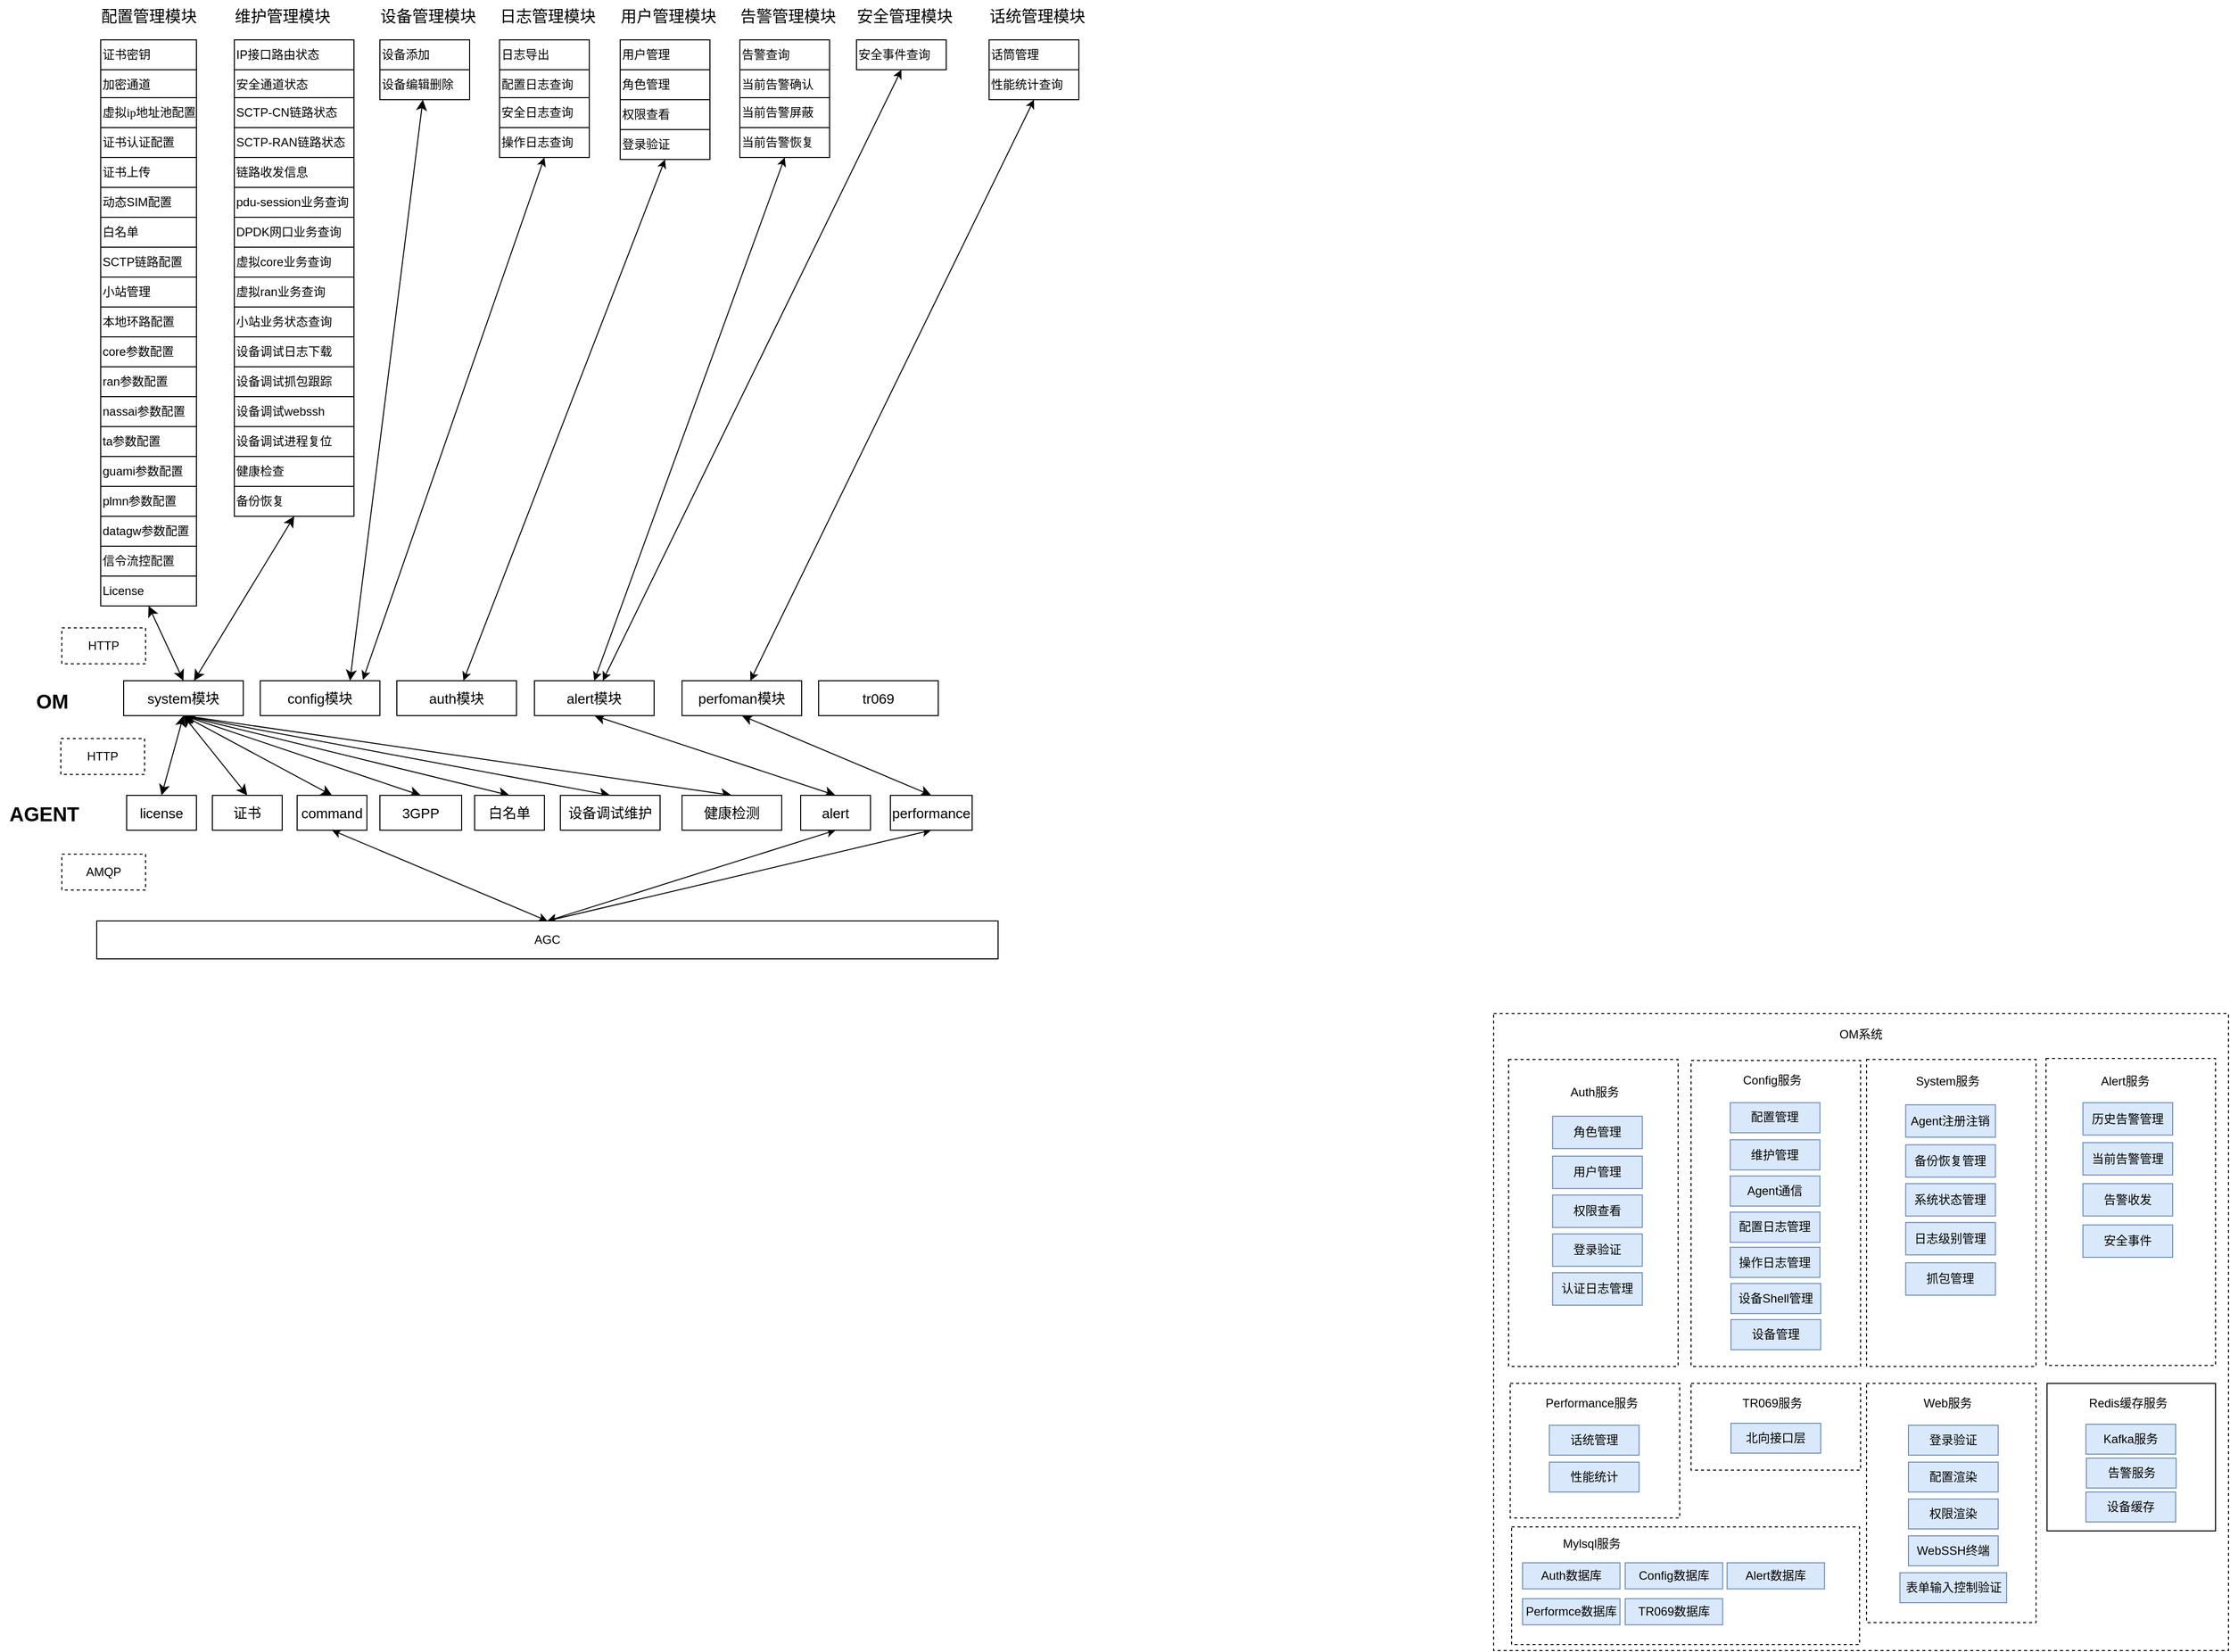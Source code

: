 <mxfile version="22.1.17" type="github">
  <diagram name="第 1 页" id="DEjIbC8M0QPoEUeSra0J">
    <mxGraphModel dx="1129" dy="-222" grid="0" gridSize="10" guides="1" tooltips="1" connect="1" arrows="1" fold="1" page="0" pageScale="1" pageWidth="827" pageHeight="1169" math="0" shadow="0">
      <root>
        <mxCell id="0" />
        <mxCell id="1" parent="0" />
        <mxCell id="6QcQfjJBbUapgguKm4HS-189" value="" style="whiteSpace=wrap;html=1;dashed=1;" vertex="1" parent="1">
          <mxGeometry x="1565" y="1985" width="737" height="639" as="geometry" />
        </mxCell>
        <mxCell id="rQOuPGtzIIbg4ZmECWrg-153" value="配置管理模块" style="text;html=1;align=center;verticalAlign=middle;resizable=0;points=[];autosize=1;strokeColor=none;fillColor=none;fontSize=16;" parent="1" vertex="1">
          <mxGeometry x="159" y="968" width="114" height="31" as="geometry" />
        </mxCell>
        <mxCell id="rQOuPGtzIIbg4ZmECWrg-155" value="证书密钥" style="whiteSpace=wrap;html=1;fontSize=12;align=left;spacing=2;spacingTop=0;" parent="1" vertex="1">
          <mxGeometry x="168" y="1008" width="96" height="30" as="geometry" />
        </mxCell>
        <mxCell id="rQOuPGtzIIbg4ZmECWrg-156" value="加密通道" style="whiteSpace=wrap;html=1;fontSize=12;align=left;spacing=2;spacingTop=0;" parent="1" vertex="1">
          <mxGeometry x="168" y="1038" width="96" height="30" as="geometry" />
        </mxCell>
        <mxCell id="rQOuPGtzIIbg4ZmECWrg-157" value="虚拟&lt;span style=&quot;font-size: 12px; font-family: &amp;quot;Times New Roman&amp;quot;, serif;&quot; lang=&quot;EN-US&quot;&gt;ip&lt;/span&gt;&lt;span style=&quot;font-size: 12px; font-family: 宋体;&quot;&gt;地址池配置&lt;/span&gt;" style="whiteSpace=wrap;html=1;fontSize=12;align=left;spacing=2;spacingTop=0;" parent="1" vertex="1">
          <mxGeometry x="168" y="1066" width="96" height="30" as="geometry" />
        </mxCell>
        <mxCell id="rQOuPGtzIIbg4ZmECWrg-159" value="证书认证配置" style="whiteSpace=wrap;html=1;fontSize=12;align=left;spacing=2;spacingTop=0;" parent="1" vertex="1">
          <mxGeometry x="168" y="1096" width="96" height="30" as="geometry" />
        </mxCell>
        <mxCell id="rQOuPGtzIIbg4ZmECWrg-160" value="白名单" style="whiteSpace=wrap;html=1;fontSize=12;align=left;spacing=2;spacingTop=0;" parent="1" vertex="1">
          <mxGeometry x="168" y="1186" width="96" height="30" as="geometry" />
        </mxCell>
        <mxCell id="rQOuPGtzIIbg4ZmECWrg-161" value="小站管理" style="whiteSpace=wrap;html=1;fontSize=12;align=left;spacing=2;spacingTop=0;" parent="1" vertex="1">
          <mxGeometry x="168" y="1246" width="96" height="30" as="geometry" />
        </mxCell>
        <mxCell id="rQOuPGtzIIbg4ZmECWrg-162" value="SCTP链路配置" style="whiteSpace=wrap;html=1;fontSize=12;align=left;spacing=2;spacingTop=0;" parent="1" vertex="1">
          <mxGeometry x="168" y="1216" width="96" height="30" as="geometry" />
        </mxCell>
        <mxCell id="rQOuPGtzIIbg4ZmECWrg-163" value="本地环路配置" style="whiteSpace=wrap;html=1;fontSize=12;align=left;spacing=2;spacingTop=0;" parent="1" vertex="1">
          <mxGeometry x="168" y="1276" width="96" height="30" as="geometry" />
        </mxCell>
        <mxCell id="rQOuPGtzIIbg4ZmECWrg-164" value="动态SIM配置" style="whiteSpace=wrap;html=1;fontSize=12;align=left;spacing=2;spacingTop=0;" parent="1" vertex="1">
          <mxGeometry x="168" y="1156" width="96" height="30" as="geometry" />
        </mxCell>
        <mxCell id="rQOuPGtzIIbg4ZmECWrg-272" style="edgeStyle=none;curved=1;rounded=0;orthogonalLoop=1;jettySize=auto;html=1;exitX=0.5;exitY=1;exitDx=0;exitDy=0;entryX=0.5;entryY=0;entryDx=0;entryDy=0;fontSize=12;startSize=8;endSize=8;startArrow=classic;startFill=1;" parent="1" source="rQOuPGtzIIbg4ZmECWrg-166" target="rQOuPGtzIIbg4ZmECWrg-244" edge="1">
          <mxGeometry relative="1" as="geometry" />
        </mxCell>
        <mxCell id="rQOuPGtzIIbg4ZmECWrg-166" value="License" style="whiteSpace=wrap;html=1;fontSize=12;align=left;spacing=2;spacingTop=0;" parent="1" vertex="1">
          <mxGeometry x="168" y="1546" width="96" height="30" as="geometry" />
        </mxCell>
        <mxCell id="rQOuPGtzIIbg4ZmECWrg-169" value="ran参数配置" style="whiteSpace=wrap;html=1;fontSize=12;align=left;spacing=2;spacingTop=0;" parent="1" vertex="1">
          <mxGeometry x="168" y="1336" width="96" height="30" as="geometry" />
        </mxCell>
        <mxCell id="rQOuPGtzIIbg4ZmECWrg-170" value="ta参数配置" style="whiteSpace=wrap;html=1;fontSize=12;align=left;spacing=2;spacingTop=0;" parent="1" vertex="1">
          <mxGeometry x="168" y="1396" width="96" height="30" as="geometry" />
        </mxCell>
        <mxCell id="rQOuPGtzIIbg4ZmECWrg-171" value="nassai参数配置" style="whiteSpace=wrap;html=1;fontSize=12;align=left;spacing=2;spacingTop=0;" parent="1" vertex="1">
          <mxGeometry x="168" y="1366" width="96" height="30" as="geometry" />
        </mxCell>
        <mxCell id="rQOuPGtzIIbg4ZmECWrg-172" value="guami参数配置" style="whiteSpace=wrap;html=1;fontSize=12;align=left;spacing=2;spacingTop=0;" parent="1" vertex="1">
          <mxGeometry x="168" y="1426" width="96" height="30" as="geometry" />
        </mxCell>
        <mxCell id="rQOuPGtzIIbg4ZmECWrg-173" value="core参数配置" style="whiteSpace=wrap;html=1;fontSize=12;align=left;spacing=2;spacingTop=0;" parent="1" vertex="1">
          <mxGeometry x="168" y="1306" width="96" height="30" as="geometry" />
        </mxCell>
        <mxCell id="rQOuPGtzIIbg4ZmECWrg-174" value="datagw参数配置" style="whiteSpace=wrap;html=1;fontSize=12;align=left;spacing=2;spacingTop=0;" parent="1" vertex="1">
          <mxGeometry x="168" y="1486" width="96" height="30" as="geometry" />
        </mxCell>
        <mxCell id="rQOuPGtzIIbg4ZmECWrg-176" value="信令流控配置" style="whiteSpace=wrap;html=1;fontSize=12;align=left;spacing=2;spacingTop=0;" parent="1" vertex="1">
          <mxGeometry x="168" y="1516" width="96" height="30" as="geometry" />
        </mxCell>
        <mxCell id="rQOuPGtzIIbg4ZmECWrg-178" value="plmn参数配置" style="whiteSpace=wrap;html=1;fontSize=12;align=left;spacing=2;spacingTop=0;" parent="1" vertex="1">
          <mxGeometry x="168" y="1456" width="96" height="30" as="geometry" />
        </mxCell>
        <mxCell id="rQOuPGtzIIbg4ZmECWrg-179" value="证书上传" style="whiteSpace=wrap;html=1;fontSize=12;align=left;spacing=2;spacingTop=0;" parent="1" vertex="1">
          <mxGeometry x="168" y="1126" width="96" height="30" as="geometry" />
        </mxCell>
        <mxCell id="rQOuPGtzIIbg4ZmECWrg-181" value="维护管理模块" style="text;html=1;align=center;verticalAlign=middle;resizable=0;points=[];autosize=1;strokeColor=none;fillColor=none;fontSize=16;" parent="1" vertex="1">
          <mxGeometry x="293" y="968" width="114" height="31" as="geometry" />
        </mxCell>
        <mxCell id="rQOuPGtzIIbg4ZmECWrg-182" value="IP接口路由状态" style="whiteSpace=wrap;html=1;fontSize=12;align=left;spacing=2;spacingTop=0;" parent="1" vertex="1">
          <mxGeometry x="302" y="1008" width="120" height="30" as="geometry" />
        </mxCell>
        <mxCell id="rQOuPGtzIIbg4ZmECWrg-183" value="安全通道状态" style="whiteSpace=wrap;html=1;fontSize=12;align=left;spacing=2;spacingTop=0;" parent="1" vertex="1">
          <mxGeometry x="302" y="1038" width="120" height="30" as="geometry" />
        </mxCell>
        <mxCell id="rQOuPGtzIIbg4ZmECWrg-184" value="SCTP-CN链路状态" style="whiteSpace=wrap;html=1;fontSize=12;align=left;spacing=2;spacingTop=0;" parent="1" vertex="1">
          <mxGeometry x="302" y="1066" width="120" height="30" as="geometry" />
        </mxCell>
        <mxCell id="rQOuPGtzIIbg4ZmECWrg-185" value="SCTP-RAN链路状态" style="whiteSpace=wrap;html=1;fontSize=12;align=left;spacing=2;spacingTop=0;" parent="1" vertex="1">
          <mxGeometry x="302" y="1096" width="120" height="30" as="geometry" />
        </mxCell>
        <mxCell id="rQOuPGtzIIbg4ZmECWrg-186" value="DPDK网口业务查询" style="whiteSpace=wrap;html=1;fontSize=12;align=left;spacing=2;spacingTop=0;" parent="1" vertex="1">
          <mxGeometry x="302" y="1186" width="120" height="30" as="geometry" />
        </mxCell>
        <mxCell id="rQOuPGtzIIbg4ZmECWrg-187" value="虚拟ran业务查询" style="whiteSpace=wrap;html=1;fontSize=12;align=left;spacing=2;spacingTop=0;" parent="1" vertex="1">
          <mxGeometry x="302" y="1246" width="120" height="30" as="geometry" />
        </mxCell>
        <mxCell id="rQOuPGtzIIbg4ZmECWrg-188" value="虚拟core业务查询" style="whiteSpace=wrap;html=1;fontSize=12;align=left;spacing=2;spacingTop=0;" parent="1" vertex="1">
          <mxGeometry x="302" y="1216" width="120" height="30" as="geometry" />
        </mxCell>
        <mxCell id="rQOuPGtzIIbg4ZmECWrg-189" value="小站业务状态查询" style="whiteSpace=wrap;html=1;fontSize=12;align=left;spacing=2;spacingTop=0;" parent="1" vertex="1">
          <mxGeometry x="302" y="1276" width="120" height="30" as="geometry" />
        </mxCell>
        <mxCell id="rQOuPGtzIIbg4ZmECWrg-190" value="pdu-session业务查询" style="whiteSpace=wrap;html=1;fontSize=12;align=left;spacing=2;spacingTop=0;" parent="1" vertex="1">
          <mxGeometry x="302" y="1156" width="120" height="30" as="geometry" />
        </mxCell>
        <mxCell id="rQOuPGtzIIbg4ZmECWrg-192" value="设备调试抓包跟踪" style="whiteSpace=wrap;html=1;fontSize=12;align=left;spacing=2;spacingTop=0;" parent="1" vertex="1">
          <mxGeometry x="302" y="1336" width="120" height="30" as="geometry" />
        </mxCell>
        <mxCell id="rQOuPGtzIIbg4ZmECWrg-193" value="设备调试进程复位" style="whiteSpace=wrap;html=1;fontSize=12;align=left;spacing=2;spacingTop=0;" parent="1" vertex="1">
          <mxGeometry x="302" y="1396" width="120" height="30" as="geometry" />
        </mxCell>
        <mxCell id="rQOuPGtzIIbg4ZmECWrg-194" value="设备调试webssh" style="whiteSpace=wrap;html=1;fontSize=12;align=left;spacing=2;spacingTop=0;" parent="1" vertex="1">
          <mxGeometry x="302" y="1366" width="120" height="30" as="geometry" />
        </mxCell>
        <mxCell id="rQOuPGtzIIbg4ZmECWrg-195" value="健康检查" style="whiteSpace=wrap;html=1;fontSize=12;align=left;spacing=2;spacingTop=0;" parent="1" vertex="1">
          <mxGeometry x="302" y="1426" width="120" height="30" as="geometry" />
        </mxCell>
        <mxCell id="rQOuPGtzIIbg4ZmECWrg-196" value="设备调试日志下载" style="whiteSpace=wrap;html=1;fontSize=12;align=left;spacing=2;spacingTop=0;" parent="1" vertex="1">
          <mxGeometry x="302" y="1306" width="120" height="30" as="geometry" />
        </mxCell>
        <mxCell id="rQOuPGtzIIbg4ZmECWrg-276" style="edgeStyle=none;curved=1;rounded=0;orthogonalLoop=1;jettySize=auto;html=1;exitX=0.5;exitY=1;exitDx=0;exitDy=0;fontSize=12;startSize=8;endSize=8;startArrow=classic;startFill=1;" parent="1" source="rQOuPGtzIIbg4ZmECWrg-199" target="rQOuPGtzIIbg4ZmECWrg-244" edge="1">
          <mxGeometry relative="1" as="geometry" />
        </mxCell>
        <mxCell id="rQOuPGtzIIbg4ZmECWrg-199" value="备份恢复" style="whiteSpace=wrap;html=1;fontSize=12;align=left;spacing=2;spacingTop=0;" parent="1" vertex="1">
          <mxGeometry x="302" y="1456" width="120" height="30" as="geometry" />
        </mxCell>
        <mxCell id="rQOuPGtzIIbg4ZmECWrg-200" value="链路收发信息" style="whiteSpace=wrap;html=1;fontSize=12;align=left;spacing=2;spacingTop=0;" parent="1" vertex="1">
          <mxGeometry x="302" y="1126" width="120" height="30" as="geometry" />
        </mxCell>
        <mxCell id="rQOuPGtzIIbg4ZmECWrg-202" value="告警管理模块" style="text;html=1;align=center;verticalAlign=middle;resizable=0;points=[];autosize=1;strokeColor=none;fillColor=none;fontSize=16;" parent="1" vertex="1">
          <mxGeometry x="800" y="968" width="114" height="31" as="geometry" />
        </mxCell>
        <mxCell id="rQOuPGtzIIbg4ZmECWrg-203" value="告警查询" style="whiteSpace=wrap;html=1;fontSize=12;align=left;spacing=2;spacingTop=0;" parent="1" vertex="1">
          <mxGeometry x="809" y="1008" width="90" height="30" as="geometry" />
        </mxCell>
        <mxCell id="rQOuPGtzIIbg4ZmECWrg-204" value="当前告警确认" style="whiteSpace=wrap;html=1;fontSize=12;align=left;spacing=2;spacingTop=0;" parent="1" vertex="1">
          <mxGeometry x="809" y="1038" width="90" height="30" as="geometry" />
        </mxCell>
        <mxCell id="rQOuPGtzIIbg4ZmECWrg-205" value="当前告警屏蔽" style="whiteSpace=wrap;html=1;fontSize=12;align=left;spacing=2;spacingTop=0;" parent="1" vertex="1">
          <mxGeometry x="809" y="1066" width="90" height="30" as="geometry" />
        </mxCell>
        <mxCell id="MGpcBs6N29of94yibkw6-12" style="rounded=0;orthogonalLoop=1;jettySize=auto;html=1;exitX=0.5;exitY=1;exitDx=0;exitDy=0;entryX=0.5;entryY=0;entryDx=0;entryDy=0;startArrow=classic;startFill=1;" parent="1" source="rQOuPGtzIIbg4ZmECWrg-219" target="rQOuPGtzIIbg4ZmECWrg-246" edge="1">
          <mxGeometry relative="1" as="geometry" />
        </mxCell>
        <mxCell id="rQOuPGtzIIbg4ZmECWrg-219" value="当前告警恢复" style="whiteSpace=wrap;html=1;fontSize=12;align=left;spacing=2;spacingTop=0;" parent="1" vertex="1">
          <mxGeometry x="809" y="1096" width="90" height="30" as="geometry" />
        </mxCell>
        <mxCell id="rQOuPGtzIIbg4ZmECWrg-220" value="日志管理模块" style="text;html=1;align=center;verticalAlign=middle;resizable=0;points=[];autosize=1;strokeColor=none;fillColor=none;fontSize=16;" parent="1" vertex="1">
          <mxGeometry x="559" y="968" width="114" height="31" as="geometry" />
        </mxCell>
        <mxCell id="rQOuPGtzIIbg4ZmECWrg-221" value="日志导出" style="whiteSpace=wrap;html=1;fontSize=12;align=left;spacing=2;spacingTop=0;" parent="1" vertex="1">
          <mxGeometry x="568" y="1008" width="90" height="30" as="geometry" />
        </mxCell>
        <mxCell id="rQOuPGtzIIbg4ZmECWrg-222" value="配置日志查询" style="whiteSpace=wrap;html=1;fontSize=12;align=left;spacing=2;spacingTop=0;" parent="1" vertex="1">
          <mxGeometry x="568" y="1038" width="90" height="30" as="geometry" />
        </mxCell>
        <mxCell id="rQOuPGtzIIbg4ZmECWrg-223" value="安全日志查询" style="whiteSpace=wrap;html=1;fontSize=12;align=left;spacing=2;spacingTop=0;" parent="1" vertex="1">
          <mxGeometry x="568" y="1066" width="90" height="30" as="geometry" />
        </mxCell>
        <mxCell id="rQOuPGtzIIbg4ZmECWrg-224" value="操作日志查询" style="whiteSpace=wrap;html=1;fontSize=12;align=left;spacing=2;spacingTop=0;" parent="1" vertex="1">
          <mxGeometry x="568" y="1096" width="90" height="30" as="geometry" />
        </mxCell>
        <mxCell id="rQOuPGtzIIbg4ZmECWrg-225" value="话统管理模块" style="text;html=1;align=center;verticalAlign=middle;resizable=0;points=[];autosize=1;strokeColor=none;fillColor=none;fontSize=16;" parent="1" vertex="1">
          <mxGeometry x="1050" y="968" width="114" height="31" as="geometry" />
        </mxCell>
        <mxCell id="rQOuPGtzIIbg4ZmECWrg-226" value="话筒管理" style="whiteSpace=wrap;html=1;fontSize=12;align=left;spacing=2;spacingTop=0;" parent="1" vertex="1">
          <mxGeometry x="1059" y="1008" width="90" height="30" as="geometry" />
        </mxCell>
        <mxCell id="MGpcBs6N29of94yibkw6-14" style="rounded=0;orthogonalLoop=1;jettySize=auto;html=1;exitX=0.5;exitY=1;exitDx=0;exitDy=0;startArrow=classic;startFill=1;" parent="1" source="rQOuPGtzIIbg4ZmECWrg-227" target="rQOuPGtzIIbg4ZmECWrg-242" edge="1">
          <mxGeometry relative="1" as="geometry" />
        </mxCell>
        <mxCell id="rQOuPGtzIIbg4ZmECWrg-227" value="性能统计查询" style="whiteSpace=wrap;html=1;fontSize=12;align=left;spacing=2;spacingTop=0;" parent="1" vertex="1">
          <mxGeometry x="1059" y="1038" width="90" height="30" as="geometry" />
        </mxCell>
        <mxCell id="rQOuPGtzIIbg4ZmECWrg-230" value="设备管理模块" style="text;html=1;align=center;verticalAlign=middle;resizable=0;points=[];autosize=1;strokeColor=none;fillColor=none;fontSize=16;" parent="1" vertex="1">
          <mxGeometry x="439" y="968" width="114" height="31" as="geometry" />
        </mxCell>
        <mxCell id="rQOuPGtzIIbg4ZmECWrg-231" value="设备添加" style="whiteSpace=wrap;html=1;fontSize=12;align=left;spacing=2;spacingTop=0;" parent="1" vertex="1">
          <mxGeometry x="448" y="1008" width="90" height="30" as="geometry" />
        </mxCell>
        <mxCell id="rQOuPGtzIIbg4ZmECWrg-280" style="edgeStyle=none;curved=1;rounded=0;orthogonalLoop=1;jettySize=auto;html=1;entryX=0.75;entryY=0;entryDx=0;entryDy=0;fontSize=12;startSize=8;endSize=8;startArrow=classic;startFill=1;" parent="1" source="rQOuPGtzIIbg4ZmECWrg-232" target="rQOuPGtzIIbg4ZmECWrg-240" edge="1">
          <mxGeometry relative="1" as="geometry" />
        </mxCell>
        <mxCell id="rQOuPGtzIIbg4ZmECWrg-232" value="设备编辑删除" style="whiteSpace=wrap;html=1;fontSize=12;align=left;spacing=2;spacingTop=0;" parent="1" vertex="1">
          <mxGeometry x="448" y="1038" width="90" height="30" as="geometry" />
        </mxCell>
        <mxCell id="rQOuPGtzIIbg4ZmECWrg-233" value="安全管理模块" style="text;html=1;align=center;verticalAlign=middle;resizable=0;points=[];autosize=1;strokeColor=none;fillColor=none;fontSize=16;" parent="1" vertex="1">
          <mxGeometry x="917" y="968" width="114" height="31" as="geometry" />
        </mxCell>
        <mxCell id="MGpcBs6N29of94yibkw6-13" style="rounded=0;orthogonalLoop=1;jettySize=auto;html=1;exitX=0.5;exitY=1;exitDx=0;exitDy=0;startArrow=classic;startFill=1;" parent="1" source="rQOuPGtzIIbg4ZmECWrg-234" target="rQOuPGtzIIbg4ZmECWrg-246" edge="1">
          <mxGeometry relative="1" as="geometry" />
        </mxCell>
        <mxCell id="rQOuPGtzIIbg4ZmECWrg-234" value="安全事件查询" style="whiteSpace=wrap;html=1;fontSize=12;align=left;spacing=2;spacingTop=0;" parent="1" vertex="1">
          <mxGeometry x="926" y="1008" width="90" height="30" as="geometry" />
        </mxCell>
        <mxCell id="rQOuPGtzIIbg4ZmECWrg-239" value="auth模块" style="whiteSpace=wrap;html=1;fontSize=14;align=center;spacing=2;spacingTop=0;" parent="1" vertex="1">
          <mxGeometry x="465" y="1651" width="120" height="35" as="geometry" />
        </mxCell>
        <mxCell id="rQOuPGtzIIbg4ZmECWrg-240" value="config模块" style="whiteSpace=wrap;html=1;fontSize=14;align=center;spacing=2;spacingTop=0;" parent="1" vertex="1">
          <mxGeometry x="328" y="1651" width="120" height="35" as="geometry" />
        </mxCell>
        <mxCell id="rQOuPGtzIIbg4ZmECWrg-270" style="edgeStyle=none;curved=1;rounded=0;orthogonalLoop=1;jettySize=auto;html=1;exitX=0.5;exitY=1;exitDx=0;exitDy=0;entryX=0.5;entryY=0;entryDx=0;entryDy=0;fontSize=12;startSize=8;endSize=8;startArrow=classic;startFill=1;" parent="1" source="rQOuPGtzIIbg4ZmECWrg-242" target="rQOuPGtzIIbg4ZmECWrg-255" edge="1">
          <mxGeometry relative="1" as="geometry" />
        </mxCell>
        <mxCell id="rQOuPGtzIIbg4ZmECWrg-242" value="perfoman模块" style="whiteSpace=wrap;html=1;fontSize=14;align=center;spacing=2;spacingTop=0;" parent="1" vertex="1">
          <mxGeometry x="751" y="1651" width="120" height="35" as="geometry" />
        </mxCell>
        <mxCell id="rQOuPGtzIIbg4ZmECWrg-264" style="edgeStyle=none;curved=1;rounded=0;orthogonalLoop=1;jettySize=auto;html=1;exitX=0.5;exitY=1;exitDx=0;exitDy=0;entryX=0.5;entryY=0;entryDx=0;entryDy=0;fontSize=12;startSize=8;endSize=8;startArrow=classic;startFill=1;" parent="1" source="rQOuPGtzIIbg4ZmECWrg-244" target="rQOuPGtzIIbg4ZmECWrg-251" edge="1">
          <mxGeometry relative="1" as="geometry" />
        </mxCell>
        <mxCell id="rQOuPGtzIIbg4ZmECWrg-265" style="edgeStyle=none;curved=1;rounded=0;orthogonalLoop=1;jettySize=auto;html=1;exitX=0.5;exitY=1;exitDx=0;exitDy=0;entryX=0.5;entryY=0;entryDx=0;entryDy=0;fontSize=12;startSize=8;endSize=8;startArrow=classic;startFill=1;" parent="1" source="rQOuPGtzIIbg4ZmECWrg-244" target="rQOuPGtzIIbg4ZmECWrg-252" edge="1">
          <mxGeometry relative="1" as="geometry" />
        </mxCell>
        <mxCell id="rQOuPGtzIIbg4ZmECWrg-266" style="edgeStyle=none;curved=1;rounded=0;orthogonalLoop=1;jettySize=auto;html=1;exitX=0.5;exitY=1;exitDx=0;exitDy=0;entryX=0.5;entryY=0;entryDx=0;entryDy=0;fontSize=12;startSize=8;endSize=8;startArrow=classic;startFill=1;" parent="1" source="rQOuPGtzIIbg4ZmECWrg-244" target="rQOuPGtzIIbg4ZmECWrg-253" edge="1">
          <mxGeometry relative="1" as="geometry" />
        </mxCell>
        <mxCell id="rQOuPGtzIIbg4ZmECWrg-267" style="edgeStyle=none;curved=1;rounded=0;orthogonalLoop=1;jettySize=auto;html=1;exitX=0.5;exitY=1;exitDx=0;exitDy=0;entryX=0.5;entryY=0;entryDx=0;entryDy=0;fontSize=12;startSize=8;endSize=8;startArrow=classic;startFill=1;" parent="1" source="rQOuPGtzIIbg4ZmECWrg-244" target="rQOuPGtzIIbg4ZmECWrg-258" edge="1">
          <mxGeometry relative="1" as="geometry" />
        </mxCell>
        <mxCell id="rQOuPGtzIIbg4ZmECWrg-268" style="edgeStyle=none;curved=1;rounded=0;orthogonalLoop=1;jettySize=auto;html=1;exitX=0.5;exitY=1;exitDx=0;exitDy=0;entryX=0.5;entryY=0;entryDx=0;entryDy=0;fontSize=12;startSize=8;endSize=8;startArrow=classic;startFill=1;" parent="1" source="rQOuPGtzIIbg4ZmECWrg-244" target="rQOuPGtzIIbg4ZmECWrg-257" edge="1">
          <mxGeometry relative="1" as="geometry" />
        </mxCell>
        <mxCell id="rQOuPGtzIIbg4ZmECWrg-269" style="edgeStyle=none;curved=1;rounded=0;orthogonalLoop=1;jettySize=auto;html=1;exitX=0.5;exitY=1;exitDx=0;exitDy=0;entryX=0.5;entryY=0;entryDx=0;entryDy=0;fontSize=12;startSize=8;endSize=8;startArrow=classic;startFill=1;" parent="1" source="rQOuPGtzIIbg4ZmECWrg-244" target="rQOuPGtzIIbg4ZmECWrg-260" edge="1">
          <mxGeometry relative="1" as="geometry" />
        </mxCell>
        <mxCell id="rQOuPGtzIIbg4ZmECWrg-279" style="edgeStyle=none;curved=1;rounded=0;orthogonalLoop=1;jettySize=auto;html=1;exitX=0.5;exitY=1;exitDx=0;exitDy=0;entryX=0.5;entryY=0;entryDx=0;entryDy=0;fontSize=12;startSize=8;endSize=8;startArrow=classic;startFill=1;" parent="1" source="rQOuPGtzIIbg4ZmECWrg-244" target="rQOuPGtzIIbg4ZmECWrg-277" edge="1">
          <mxGeometry relative="1" as="geometry" />
        </mxCell>
        <mxCell id="rQOuPGtzIIbg4ZmECWrg-244" value="system模块" style="whiteSpace=wrap;html=1;fontSize=14;align=center;spacing=2;spacingTop=0;" parent="1" vertex="1">
          <mxGeometry x="191" y="1651" width="120" height="35" as="geometry" />
        </mxCell>
        <mxCell id="rQOuPGtzIIbg4ZmECWrg-271" style="edgeStyle=none;curved=1;rounded=0;orthogonalLoop=1;jettySize=auto;html=1;exitX=0.5;exitY=1;exitDx=0;exitDy=0;entryX=0.5;entryY=0;entryDx=0;entryDy=0;fontSize=12;startSize=8;endSize=8;startArrow=classic;startFill=1;" parent="1" source="rQOuPGtzIIbg4ZmECWrg-246" target="rQOuPGtzIIbg4ZmECWrg-254" edge="1">
          <mxGeometry relative="1" as="geometry" />
        </mxCell>
        <mxCell id="rQOuPGtzIIbg4ZmECWrg-246" value="alert模块" style="whiteSpace=wrap;html=1;fontSize=14;align=center;spacing=2;spacingTop=0;" parent="1" vertex="1">
          <mxGeometry x="603" y="1651" width="120" height="35" as="geometry" />
        </mxCell>
        <mxCell id="rQOuPGtzIIbg4ZmECWrg-247" value="tr069" style="whiteSpace=wrap;html=1;fontSize=14;align=center;spacing=2;spacingTop=0;" parent="1" vertex="1">
          <mxGeometry x="888" y="1651" width="120" height="35" as="geometry" />
        </mxCell>
        <mxCell id="rQOuPGtzIIbg4ZmECWrg-248" value="OM" style="text;html=1;align=center;verticalAlign=middle;resizable=0;points=[];autosize=1;strokeColor=none;fillColor=none;fontSize=20;fontStyle=1" parent="1" vertex="1">
          <mxGeometry x="93" y="1653" width="51" height="36" as="geometry" />
        </mxCell>
        <mxCell id="rQOuPGtzIIbg4ZmECWrg-249" value="AGENT" style="text;html=1;align=center;verticalAlign=middle;resizable=0;points=[];autosize=1;strokeColor=none;fillColor=none;fontSize=20;fontStyle=1" parent="1" vertex="1">
          <mxGeometry x="67" y="1765.5" width="87" height="36" as="geometry" />
        </mxCell>
        <mxCell id="rQOuPGtzIIbg4ZmECWrg-251" value="license" style="whiteSpace=wrap;html=1;fontSize=14;align=center;spacing=2;spacingTop=0;" parent="1" vertex="1">
          <mxGeometry x="194" y="1766" width="70" height="35" as="geometry" />
        </mxCell>
        <mxCell id="rQOuPGtzIIbg4ZmECWrg-252" value="证书" style="whiteSpace=wrap;html=1;fontSize=14;align=center;spacing=2;spacingTop=0;" parent="1" vertex="1">
          <mxGeometry x="280" y="1766" width="70" height="35" as="geometry" />
        </mxCell>
        <mxCell id="MGpcBs6N29of94yibkw6-16" style="rounded=0;orthogonalLoop=1;jettySize=auto;html=1;exitX=0.5;exitY=1;exitDx=0;exitDy=0;entryX=0.5;entryY=0;entryDx=0;entryDy=0;startArrow=classic;startFill=1;" parent="1" source="rQOuPGtzIIbg4ZmECWrg-253" target="MGpcBs6N29of94yibkw6-15" edge="1">
          <mxGeometry relative="1" as="geometry" />
        </mxCell>
        <mxCell id="rQOuPGtzIIbg4ZmECWrg-253" value="command" style="whiteSpace=wrap;html=1;fontSize=14;align=center;spacing=2;spacingTop=0;" parent="1" vertex="1">
          <mxGeometry x="365" y="1766" width="70" height="35" as="geometry" />
        </mxCell>
        <mxCell id="MGpcBs6N29of94yibkw6-17" style="rounded=0;orthogonalLoop=1;jettySize=auto;html=1;exitX=0.5;exitY=1;exitDx=0;exitDy=0;entryX=0.5;entryY=0;entryDx=0;entryDy=0;startArrow=classic;startFill=1;" parent="1" source="rQOuPGtzIIbg4ZmECWrg-254" target="MGpcBs6N29of94yibkw6-15" edge="1">
          <mxGeometry relative="1" as="geometry" />
        </mxCell>
        <mxCell id="rQOuPGtzIIbg4ZmECWrg-254" value="alert" style="whiteSpace=wrap;html=1;fontSize=14;align=center;spacing=2;spacingTop=0;" parent="1" vertex="1">
          <mxGeometry x="870" y="1766" width="70" height="35" as="geometry" />
        </mxCell>
        <mxCell id="MGpcBs6N29of94yibkw6-18" style="rounded=0;orthogonalLoop=1;jettySize=auto;html=1;exitX=0.5;exitY=1;exitDx=0;exitDy=0;entryX=0.5;entryY=0;entryDx=0;entryDy=0;startArrow=classic;startFill=1;" parent="1" source="rQOuPGtzIIbg4ZmECWrg-255" target="MGpcBs6N29of94yibkw6-15" edge="1">
          <mxGeometry relative="1" as="geometry" />
        </mxCell>
        <mxCell id="rQOuPGtzIIbg4ZmECWrg-255" value="performance" style="whiteSpace=wrap;html=1;fontSize=14;align=center;spacing=2;spacingTop=0;" parent="1" vertex="1">
          <mxGeometry x="960" y="1766" width="82" height="35" as="geometry" />
        </mxCell>
        <mxCell id="rQOuPGtzIIbg4ZmECWrg-257" value="白名单" style="whiteSpace=wrap;html=1;fontSize=14;align=center;spacing=2;spacingTop=0;" parent="1" vertex="1">
          <mxGeometry x="543" y="1766" width="70" height="35" as="geometry" />
        </mxCell>
        <mxCell id="rQOuPGtzIIbg4ZmECWrg-258" value="3GPP" style="whiteSpace=wrap;html=1;fontSize=14;align=center;spacing=2;spacingTop=0;" parent="1" vertex="1">
          <mxGeometry x="448" y="1766" width="82" height="35" as="geometry" />
        </mxCell>
        <mxCell id="rQOuPGtzIIbg4ZmECWrg-260" value="设备调试维护" style="whiteSpace=wrap;html=1;fontSize=14;align=center;spacing=2;spacingTop=0;" parent="1" vertex="1">
          <mxGeometry x="629" y="1766" width="100" height="35" as="geometry" />
        </mxCell>
        <mxCell id="rQOuPGtzIIbg4ZmECWrg-277" value="健康检测" style="whiteSpace=wrap;html=1;fontSize=14;align=center;spacing=2;spacingTop=0;" parent="1" vertex="1">
          <mxGeometry x="751" y="1766" width="100" height="35" as="geometry" />
        </mxCell>
        <mxCell id="MGpcBs6N29of94yibkw6-1" value="用户管理模块" style="text;html=1;align=center;verticalAlign=middle;resizable=0;points=[];autosize=1;strokeColor=none;fillColor=none;fontSize=16;" parent="1" vertex="1">
          <mxGeometry x="680" y="968" width="114" height="31" as="geometry" />
        </mxCell>
        <mxCell id="MGpcBs6N29of94yibkw6-2" value="用户管理" style="whiteSpace=wrap;html=1;fontSize=12;align=left;spacing=2;spacingTop=0;" parent="1" vertex="1">
          <mxGeometry x="689" y="1008" width="90" height="30" as="geometry" />
        </mxCell>
        <mxCell id="MGpcBs6N29of94yibkw6-5" value="角色管理" style="whiteSpace=wrap;html=1;fontSize=12;align=left;spacing=2;spacingTop=0;" parent="1" vertex="1">
          <mxGeometry x="689" y="1038" width="90" height="30" as="geometry" />
        </mxCell>
        <mxCell id="MGpcBs6N29of94yibkw6-6" value="权限查看" style="whiteSpace=wrap;html=1;fontSize=12;align=left;spacing=2;spacingTop=0;" parent="1" vertex="1">
          <mxGeometry x="689" y="1068" width="90" height="30" as="geometry" />
        </mxCell>
        <mxCell id="MGpcBs6N29of94yibkw6-10" value="" style="endArrow=classic;html=1;rounded=0;exitX=0.5;exitY=1;exitDx=0;exitDy=0;startArrow=classic;startFill=1;" parent="1" source="rQOuPGtzIIbg4ZmECWrg-224" edge="1">
          <mxGeometry width="50" height="50" relative="1" as="geometry">
            <mxPoint x="579" y="1266" as="sourcePoint" />
            <mxPoint x="431" y="1650" as="targetPoint" />
          </mxGeometry>
        </mxCell>
        <mxCell id="MGpcBs6N29of94yibkw6-15" value="AGC" style="whiteSpace=wrap;html=1;" parent="1" vertex="1">
          <mxGeometry x="164" y="1892" width="904" height="38" as="geometry" />
        </mxCell>
        <mxCell id="MGpcBs6N29of94yibkw6-23" style="rounded=0;orthogonalLoop=1;jettySize=auto;html=1;exitX=0.5;exitY=1;exitDx=0;exitDy=0;startArrow=classic;startFill=1;" parent="1" source="MGpcBs6N29of94yibkw6-22" target="rQOuPGtzIIbg4ZmECWrg-239" edge="1">
          <mxGeometry relative="1" as="geometry" />
        </mxCell>
        <mxCell id="MGpcBs6N29of94yibkw6-22" value="登录验证" style="whiteSpace=wrap;html=1;fontSize=12;align=left;spacing=2;spacingTop=0;" parent="1" vertex="1">
          <mxGeometry x="689" y="1098" width="90" height="30" as="geometry" />
        </mxCell>
        <mxCell id="MGpcBs6N29of94yibkw6-25" value="HTTP" style="whiteSpace=wrap;html=1;dashed=1;" parent="1" vertex="1">
          <mxGeometry x="129" y="1598" width="84" height="36" as="geometry" />
        </mxCell>
        <mxCell id="MGpcBs6N29of94yibkw6-26" value="HTTP" style="whiteSpace=wrap;html=1;dashed=1;" parent="1" vertex="1">
          <mxGeometry x="128" y="1709" width="84" height="36" as="geometry" />
        </mxCell>
        <mxCell id="MGpcBs6N29of94yibkw6-27" value="AMQP" style="whiteSpace=wrap;html=1;dashed=1;" parent="1" vertex="1">
          <mxGeometry x="129" y="1825" width="84" height="36" as="geometry" />
        </mxCell>
        <mxCell id="6QcQfjJBbUapgguKm4HS-177" value="" style="group" vertex="1" connectable="0" parent="1">
          <mxGeometry x="1939" y="2356" width="170" height="240" as="geometry" />
        </mxCell>
        <mxCell id="6QcQfjJBbUapgguKm4HS-164" value="" style="whiteSpace=wrap;html=1;dashed=1;" vertex="1" parent="6QcQfjJBbUapgguKm4HS-177">
          <mxGeometry width="170" height="240" as="geometry" />
        </mxCell>
        <mxCell id="6QcQfjJBbUapgguKm4HS-165" value="Web服务" style="text;html=1;strokeColor=none;fillColor=none;align=center;verticalAlign=middle;whiteSpace=wrap;rounded=0;" vertex="1" parent="6QcQfjJBbUapgguKm4HS-177">
          <mxGeometry x="15.25" y="5" width="133" height="30" as="geometry" />
        </mxCell>
        <mxCell id="6QcQfjJBbUapgguKm4HS-168" value="登录验证" style="whiteSpace=wrap;html=1;fontSize=12;align=center;spacing=2;spacingTop=0;fillColor=#dae8fc;strokeColor=#6c8ebf;" vertex="1" parent="6QcQfjJBbUapgguKm4HS-177">
          <mxGeometry x="42" y="42" width="90" height="30" as="geometry" />
        </mxCell>
        <mxCell id="6QcQfjJBbUapgguKm4HS-169" value="权限渲染" style="whiteSpace=wrap;html=1;fontSize=12;align=center;spacing=2;spacingTop=0;fillColor=#dae8fc;strokeColor=#6c8ebf;" vertex="1" parent="6QcQfjJBbUapgguKm4HS-177">
          <mxGeometry x="42" y="116" width="90" height="30" as="geometry" />
        </mxCell>
        <mxCell id="6QcQfjJBbUapgguKm4HS-170" value="配置渲染" style="whiteSpace=wrap;html=1;fontSize=12;align=center;spacing=2;spacingTop=0;fillColor=#dae8fc;strokeColor=#6c8ebf;" vertex="1" parent="6QcQfjJBbUapgguKm4HS-177">
          <mxGeometry x="42" y="79" width="90" height="30" as="geometry" />
        </mxCell>
        <mxCell id="6QcQfjJBbUapgguKm4HS-172" value="WebSSH终端" style="whiteSpace=wrap;html=1;fontSize=12;align=center;spacing=2;spacingTop=0;fillColor=#dae8fc;strokeColor=#6c8ebf;" vertex="1" parent="6QcQfjJBbUapgguKm4HS-177">
          <mxGeometry x="42" y="153" width="90" height="30" as="geometry" />
        </mxCell>
        <mxCell id="6QcQfjJBbUapgguKm4HS-173" value="表单输入控制验证" style="whiteSpace=wrap;html=1;fontSize=12;align=center;spacing=2;spacingTop=0;fillColor=#dae8fc;strokeColor=#6c8ebf;" vertex="1" parent="6QcQfjJBbUapgguKm4HS-177">
          <mxGeometry x="33.5" y="190" width="107" height="30" as="geometry" />
        </mxCell>
        <mxCell id="6QcQfjJBbUapgguKm4HS-121" value="" style="whiteSpace=wrap;html=1;dashed=1;" vertex="1" parent="1">
          <mxGeometry x="1763" y="2032" width="170" height="307" as="geometry" />
        </mxCell>
        <mxCell id="6QcQfjJBbUapgguKm4HS-122" value="维护管理" style="whiteSpace=wrap;html=1;fontSize=12;align=center;spacing=2;spacingTop=0;fillColor=#dae8fc;strokeColor=#6c8ebf;" vertex="1" parent="1">
          <mxGeometry x="1802.25" y="2111.612" width="90" height="30.233" as="geometry" />
        </mxCell>
        <mxCell id="6QcQfjJBbUapgguKm4HS-123" value="配置管理" style="whiteSpace=wrap;html=1;fontSize=12;align=center;spacing=2;spacingTop=0;fillColor=#dae8fc;strokeColor=#6c8ebf;" vertex="1" parent="1">
          <mxGeometry x="1802.25" y="2074.326" width="90" height="30.233" as="geometry" />
        </mxCell>
        <mxCell id="6QcQfjJBbUapgguKm4HS-124" value="Agent通信" style="whiteSpace=wrap;html=1;fontSize=12;align=center;spacing=2;spacingTop=0;fillColor=#dae8fc;strokeColor=#6c8ebf;" vertex="1" parent="1">
          <mxGeometry x="1802.25" y="2147.891" width="90" height="30.233" as="geometry" />
        </mxCell>
        <mxCell id="6QcQfjJBbUapgguKm4HS-126" value="Config服务" style="text;html=1;strokeColor=none;fillColor=none;align=center;verticalAlign=middle;whiteSpace=wrap;rounded=0;" vertex="1" parent="1">
          <mxGeometry x="1778.25" y="2037.039" width="133" height="30.233" as="geometry" />
        </mxCell>
        <mxCell id="6QcQfjJBbUapgguKm4HS-158" value="配置日志管理" style="whiteSpace=wrap;html=1;fontSize=12;align=center;spacing=2;spacingTop=0;fillColor=#dae8fc;strokeColor=#6c8ebf;" vertex="1" parent="1">
          <mxGeometry x="1802.25" y="2184.171" width="90" height="30.233" as="geometry" />
        </mxCell>
        <mxCell id="6QcQfjJBbUapgguKm4HS-162" value="操作日志管理" style="whiteSpace=wrap;html=1;fontSize=12;align=center;spacing=2;spacingTop=0;fillColor=#dae8fc;strokeColor=#6c8ebf;" vertex="1" parent="1">
          <mxGeometry x="1802.25" y="2219.442" width="90" height="30.233" as="geometry" />
        </mxCell>
        <mxCell id="6QcQfjJBbUapgguKm4HS-188" value="设备Shell管理" style="whiteSpace=wrap;html=1;fontSize=12;align=center;spacing=2;spacingTop=0;fillColor=#dae8fc;strokeColor=#6c8ebf;" vertex="1" parent="1">
          <mxGeometry x="1803" y="2255.721" width="90" height="30.233" as="geometry" />
        </mxCell>
        <mxCell id="6QcQfjJBbUapgguKm4HS-209" value="设备管理" style="whiteSpace=wrap;html=1;fontSize=12;align=center;spacing=2;spacingTop=0;fillColor=#dae8fc;strokeColor=#6c8ebf;" vertex="1" parent="1">
          <mxGeometry x="1803" y="2292.001" width="90" height="30.233" as="geometry" />
        </mxCell>
        <mxCell id="6QcQfjJBbUapgguKm4HS-151" value="" style="whiteSpace=wrap;html=1;dashed=1;" vertex="1" parent="1">
          <mxGeometry x="2119" y="2030" width="170" height="308" as="geometry" />
        </mxCell>
        <mxCell id="6QcQfjJBbUapgguKm4HS-152" value="历史告警管理" style="whiteSpace=wrap;html=1;fontSize=12;align=center;spacing=2;spacingTop=0;fillColor=#dae8fc;strokeColor=#6c8ebf;" vertex="1" parent="1">
          <mxGeometry x="2156" y="2074.33" width="90" height="32.5" as="geometry" />
        </mxCell>
        <mxCell id="6QcQfjJBbUapgguKm4HS-154" value="当前告警管理" style="whiteSpace=wrap;html=1;fontSize=12;align=center;spacing=2;spacingTop=0;fillColor=#dae8fc;strokeColor=#6c8ebf;" vertex="1" parent="1">
          <mxGeometry x="2156" y="2114.413" width="90" height="32.5" as="geometry" />
        </mxCell>
        <mxCell id="6QcQfjJBbUapgguKm4HS-156" value="Alert服务" style="text;html=1;strokeColor=none;fillColor=none;align=center;verticalAlign=middle;whiteSpace=wrap;rounded=0;" vertex="1" parent="1">
          <mxGeometry x="2132" y="2037.037" width="133" height="32.5" as="geometry" />
        </mxCell>
        <mxCell id="6QcQfjJBbUapgguKm4HS-160" value="安全事件" style="whiteSpace=wrap;html=1;fontSize=12;align=center;spacing=2;spacingTop=0;fillColor=#dae8fc;strokeColor=#6c8ebf;" vertex="1" parent="1">
          <mxGeometry x="2156" y="2197.003" width="90" height="32.5" as="geometry" />
        </mxCell>
        <mxCell id="6QcQfjJBbUapgguKm4HS-212" value="" style="group" vertex="1" connectable="0" parent="1">
          <mxGeometry x="1763" y="2356" width="170" height="87" as="geometry" />
        </mxCell>
        <mxCell id="6QcQfjJBbUapgguKm4HS-145" value="" style="whiteSpace=wrap;html=1;dashed=1;" vertex="1" parent="6QcQfjJBbUapgguKm4HS-212">
          <mxGeometry width="170" height="87" as="geometry" />
        </mxCell>
        <mxCell id="6QcQfjJBbUapgguKm4HS-150" value="TR069服务" style="text;html=1;strokeColor=none;fillColor=none;align=center;verticalAlign=middle;whiteSpace=wrap;rounded=0;" vertex="1" parent="6QcQfjJBbUapgguKm4HS-212">
          <mxGeometry x="15.25" y="5" width="133" height="30" as="geometry" />
        </mxCell>
        <mxCell id="6QcQfjJBbUapgguKm4HS-187" value="北向接口层" style="whiteSpace=wrap;html=1;fontSize=12;align=center;spacing=2;spacingTop=0;fillColor=#dae8fc;strokeColor=#6c8ebf;" vertex="1" parent="6QcQfjJBbUapgguKm4HS-212">
          <mxGeometry x="40" y="40" width="90" height="30" as="geometry" />
        </mxCell>
        <mxCell id="6QcQfjJBbUapgguKm4HS-213" value="" style="group" vertex="1" connectable="0" parent="1">
          <mxGeometry x="1581.62" y="2356" width="170" height="135" as="geometry" />
        </mxCell>
        <mxCell id="6QcQfjJBbUapgguKm4HS-139" value="" style="whiteSpace=wrap;html=1;dashed=1;" vertex="1" parent="6QcQfjJBbUapgguKm4HS-213">
          <mxGeometry width="170" height="135" as="geometry" />
        </mxCell>
        <mxCell id="6QcQfjJBbUapgguKm4HS-140" value="性能统计" style="whiteSpace=wrap;html=1;fontSize=12;align=center;spacing=2;spacingTop=0;fillColor=#dae8fc;strokeColor=#6c8ebf;" vertex="1" parent="6QcQfjJBbUapgguKm4HS-213">
          <mxGeometry x="39.25" y="79" width="90" height="30" as="geometry" />
        </mxCell>
        <mxCell id="6QcQfjJBbUapgguKm4HS-141" value="话统管理" style="whiteSpace=wrap;html=1;fontSize=12;align=center;spacing=2;spacingTop=0;fillColor=#dae8fc;strokeColor=#6c8ebf;" vertex="1" parent="6QcQfjJBbUapgguKm4HS-213">
          <mxGeometry x="39.25" y="42" width="90" height="30" as="geometry" />
        </mxCell>
        <mxCell id="6QcQfjJBbUapgguKm4HS-144" value="Performance服务" style="text;html=1;strokeColor=none;fillColor=none;align=center;verticalAlign=middle;whiteSpace=wrap;rounded=0;" vertex="1" parent="6QcQfjJBbUapgguKm4HS-213">
          <mxGeometry x="15.25" y="5" width="133" height="30" as="geometry" />
        </mxCell>
        <mxCell id="6QcQfjJBbUapgguKm4HS-127" value="" style="whiteSpace=wrap;html=1;dashed=1;" vertex="1" parent="1">
          <mxGeometry x="1939" y="2031" width="170" height="308" as="geometry" />
        </mxCell>
        <mxCell id="6QcQfjJBbUapgguKm4HS-128" value="备份恢复管理" style="whiteSpace=wrap;html=1;fontSize=12;align=center;spacing=2;spacingTop=0;fillColor=#dae8fc;strokeColor=#6c8ebf;" vertex="1" parent="1">
          <mxGeometry x="1978.25" y="2116.583" width="90" height="32.5" as="geometry" />
        </mxCell>
        <mxCell id="6QcQfjJBbUapgguKm4HS-129" value="Agent注册注销" style="whiteSpace=wrap;html=1;fontSize=12;align=center;spacing=2;spacingTop=0;fillColor=#dae8fc;strokeColor=#6c8ebf;" vertex="1" parent="1">
          <mxGeometry x="1978.25" y="2076.5" width="90" height="32.5" as="geometry" />
        </mxCell>
        <mxCell id="6QcQfjJBbUapgguKm4HS-130" value="系统状态管理" style="whiteSpace=wrap;html=1;fontSize=12;align=center;spacing=2;spacingTop=0;fillColor=#dae8fc;strokeColor=#6c8ebf;" vertex="1" parent="1">
          <mxGeometry x="1978.25" y="2155.583" width="90" height="32.5" as="geometry" />
        </mxCell>
        <mxCell id="6QcQfjJBbUapgguKm4HS-131" value="日志级别管理" style="whiteSpace=wrap;html=1;fontSize=12;align=center;spacing=2;spacingTop=0;fillColor=#dae8fc;strokeColor=#6c8ebf;" vertex="1" parent="1">
          <mxGeometry x="1978.25" y="2194.583" width="90" height="32.5" as="geometry" />
        </mxCell>
        <mxCell id="6QcQfjJBbUapgguKm4HS-132" value="System服务" style="text;html=1;strokeColor=none;fillColor=none;align=center;verticalAlign=middle;whiteSpace=wrap;rounded=0;" vertex="1" parent="1">
          <mxGeometry x="1954.25" y="2036.417" width="133" height="32.5" as="geometry" />
        </mxCell>
        <mxCell id="6QcQfjJBbUapgguKm4HS-207" value="抓包管理" style="whiteSpace=wrap;html=1;fontSize=12;align=center;spacing=2;spacingTop=0;fillColor=#dae8fc;strokeColor=#6c8ebf;" vertex="1" parent="1">
          <mxGeometry x="1978.25" y="2235.003" width="90" height="32.5" as="geometry" />
        </mxCell>
        <mxCell id="6QcQfjJBbUapgguKm4HS-105" value="" style="whiteSpace=wrap;html=1;dashed=1;" vertex="1" parent="1">
          <mxGeometry x="1580" y="2031" width="170" height="308" as="geometry" />
        </mxCell>
        <mxCell id="6QcQfjJBbUapgguKm4HS-110" value="用户管理" style="whiteSpace=wrap;html=1;fontSize=12;align=center;spacing=2;spacingTop=0;fillColor=#dae8fc;strokeColor=#6c8ebf;" vertex="1" parent="1">
          <mxGeometry x="1624.12" y="2128.04" width="90" height="32.5" as="geometry" />
        </mxCell>
        <mxCell id="6QcQfjJBbUapgguKm4HS-111" value="角色管理" style="whiteSpace=wrap;html=1;fontSize=12;align=center;spacing=2;spacingTop=0;fillColor=#dae8fc;strokeColor=#6c8ebf;" vertex="1" parent="1">
          <mxGeometry x="1624.12" y="2087.957" width="90" height="32.5" as="geometry" />
        </mxCell>
        <mxCell id="6QcQfjJBbUapgguKm4HS-112" value="权限查看" style="whiteSpace=wrap;html=1;fontSize=12;align=center;spacing=2;spacingTop=0;fillColor=#dae8fc;strokeColor=#6c8ebf;" vertex="1" parent="1">
          <mxGeometry x="1624.12" y="2167.04" width="90" height="32.5" as="geometry" />
        </mxCell>
        <mxCell id="6QcQfjJBbUapgguKm4HS-113" value="登录验证" style="whiteSpace=wrap;html=1;fontSize=12;align=center;spacing=2;spacingTop=0;fillColor=#dae8fc;strokeColor=#6c8ebf;" vertex="1" parent="1">
          <mxGeometry x="1624.12" y="2206.04" width="90" height="32.5" as="geometry" />
        </mxCell>
        <mxCell id="6QcQfjJBbUapgguKm4HS-114" value="Auth服务" style="text;html=1;strokeColor=none;fillColor=none;align=center;verticalAlign=middle;whiteSpace=wrap;rounded=0;" vertex="1" parent="1">
          <mxGeometry x="1600.12" y="2047.873" width="133" height="32.5" as="geometry" />
        </mxCell>
        <mxCell id="6QcQfjJBbUapgguKm4HS-161" value="认证日志管理" style="whiteSpace=wrap;html=1;fontSize=12;align=center;spacing=2;spacingTop=0;fillColor=#dae8fc;strokeColor=#6c8ebf;" vertex="1" parent="1">
          <mxGeometry x="1624.12" y="2244.997" width="90" height="32.5" as="geometry" />
        </mxCell>
        <mxCell id="6QcQfjJBbUapgguKm4HS-214" value="OM系统" style="text;html=1;strokeColor=none;fillColor=none;align=center;verticalAlign=middle;whiteSpace=wrap;rounded=0;" vertex="1" parent="1">
          <mxGeometry x="1867" y="1989.493" width="133" height="32.5" as="geometry" />
        </mxCell>
        <mxCell id="6QcQfjJBbUapgguKm4HS-217" value="告警收发" style="whiteSpace=wrap;html=1;fontSize=12;align=center;spacing=2;spacingTop=0;fillColor=#dae8fc;strokeColor=#6c8ebf;" vertex="1" parent="1">
          <mxGeometry x="2156" y="2155.583" width="90" height="32.5" as="geometry" />
        </mxCell>
        <mxCell id="6QcQfjJBbUapgguKm4HS-220" value="" style="whiteSpace=wrap;html=1;" vertex="1" parent="1">
          <mxGeometry x="2120" y="2356" width="169" height="148" as="geometry" />
        </mxCell>
        <mxCell id="6QcQfjJBbUapgguKm4HS-221" value="Redis缓存服务" style="text;html=1;strokeColor=none;fillColor=none;align=center;verticalAlign=middle;whiteSpace=wrap;rounded=0;" vertex="1" parent="1">
          <mxGeometry x="2134.5" y="2361" width="133" height="30" as="geometry" />
        </mxCell>
        <mxCell id="6QcQfjJBbUapgguKm4HS-224" value="" style="whiteSpace=wrap;html=1;dashed=1;" vertex="1" parent="1">
          <mxGeometry x="1583" y="2500" width="349" height="118" as="geometry" />
        </mxCell>
        <mxCell id="6QcQfjJBbUapgguKm4HS-225" value="Config数据库" style="whiteSpace=wrap;html=1;fontSize=12;align=center;spacing=2;spacingTop=0;fillColor=#dae8fc;strokeColor=#6c8ebf;" vertex="1" parent="1">
          <mxGeometry x="1697" y="2536" width="97.73" height="26.22" as="geometry" />
        </mxCell>
        <mxCell id="6QcQfjJBbUapgguKm4HS-226" value="Auth数据库" style="whiteSpace=wrap;html=1;fontSize=12;align=center;spacing=2;spacingTop=0;fillColor=#dae8fc;strokeColor=#6c8ebf;" vertex="1" parent="1">
          <mxGeometry x="1594" y="2536" width="97.73" height="26.22" as="geometry" />
        </mxCell>
        <mxCell id="6QcQfjJBbUapgguKm4HS-227" value="Mylsql服务" style="text;html=1;strokeColor=none;fillColor=none;align=center;verticalAlign=middle;whiteSpace=wrap;rounded=0;" vertex="1" parent="1">
          <mxGeometry x="1613.41" y="2504.37" width="100.59" height="26.22" as="geometry" />
        </mxCell>
        <mxCell id="6QcQfjJBbUapgguKm4HS-228" value="Alert数据库" style="whiteSpace=wrap;html=1;fontSize=12;align=center;spacing=2;spacingTop=0;fillColor=#dae8fc;strokeColor=#6c8ebf;" vertex="1" parent="1">
          <mxGeometry x="1799.13" y="2536" width="97.73" height="26.22" as="geometry" />
        </mxCell>
        <mxCell id="6QcQfjJBbUapgguKm4HS-229" value="Performce数据库" style="whiteSpace=wrap;html=1;fontSize=12;align=center;spacing=2;spacingTop=0;fillColor=#dae8fc;strokeColor=#6c8ebf;" vertex="1" parent="1">
          <mxGeometry x="1594" y="2572" width="97.73" height="26.22" as="geometry" />
        </mxCell>
        <mxCell id="6QcQfjJBbUapgguKm4HS-230" value="TR069数据库" style="whiteSpace=wrap;html=1;fontSize=12;align=center;spacing=2;spacingTop=0;fillColor=#dae8fc;strokeColor=#6c8ebf;" vertex="1" parent="1">
          <mxGeometry x="1697" y="2572" width="97.73" height="26.22" as="geometry" />
        </mxCell>
        <mxCell id="6QcQfjJBbUapgguKm4HS-231" value="Kafka服务" style="whiteSpace=wrap;html=1;fontSize=12;align=center;spacing=2;spacingTop=0;fillColor=#dae8fc;strokeColor=#6c8ebf;" vertex="1" parent="1">
          <mxGeometry x="2159" y="2397" width="90" height="30" as="geometry" />
        </mxCell>
        <mxCell id="6QcQfjJBbUapgguKm4HS-232" value="告警服务" style="whiteSpace=wrap;html=1;fontSize=12;align=center;spacing=2;spacingTop=0;fillColor=#dae8fc;strokeColor=#6c8ebf;" vertex="1" parent="1">
          <mxGeometry x="2159.5" y="2431" width="90" height="30" as="geometry" />
        </mxCell>
        <mxCell id="6QcQfjJBbUapgguKm4HS-233" value="设备缓存" style="whiteSpace=wrap;html=1;fontSize=12;align=center;spacing=2;spacingTop=0;fillColor=#dae8fc;strokeColor=#6c8ebf;" vertex="1" parent="1">
          <mxGeometry x="2159" y="2465" width="90" height="30" as="geometry" />
        </mxCell>
      </root>
    </mxGraphModel>
  </diagram>
</mxfile>

